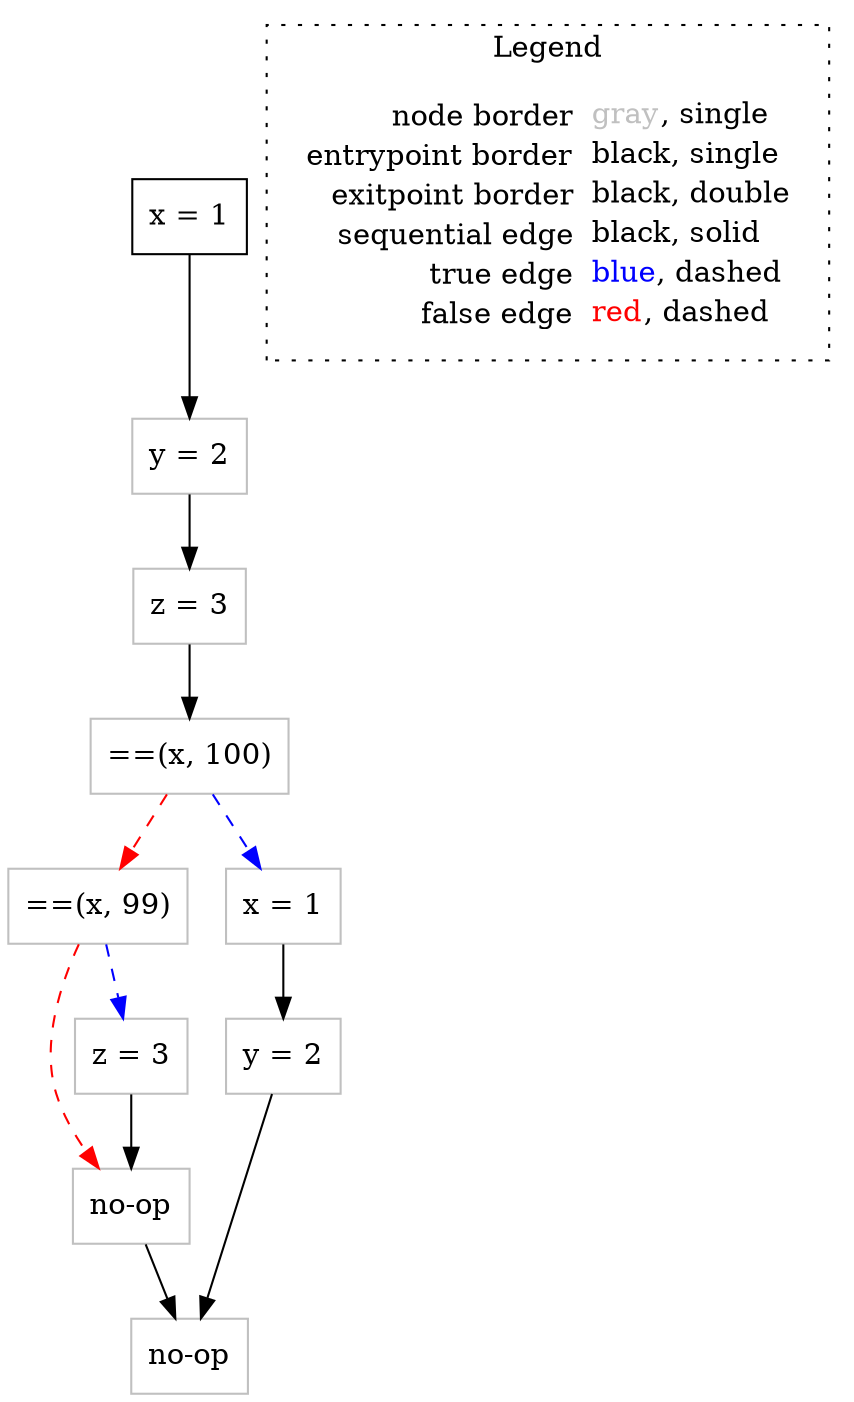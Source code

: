 digraph {
	"node0" [shape="rect",color="black",label=<x = 1>];
	"node1" [shape="rect",color="gray",label=<==(x, 100)>];
	"node2" [shape="rect",color="gray",label=<==(x, 99)>];
	"node3" [shape="rect",color="gray",label=<x = 1>];
	"node4" [shape="rect",color="gray",label=<y = 2>];
	"node5" [shape="rect",color="gray",label=<y = 2>];
	"node6" [shape="rect",color="gray",label=<z = 3>];
	"node7" [shape="rect",color="gray",label=<no-op>];
	"node8" [shape="rect",color="gray",label=<no-op>];
	"node9" [shape="rect",color="gray",label=<z = 3>];
	"node1" -> "node2" [color="red",style="dashed"];
	"node1" -> "node3" [color="blue",style="dashed"];
	"node2" -> "node9" [color="blue",style="dashed"];
	"node2" -> "node8" [color="red",style="dashed"];
	"node3" -> "node4" [color="black"];
	"node4" -> "node7" [color="black"];
	"node5" -> "node6" [color="black"];
	"node6" -> "node1" [color="black"];
	"node8" -> "node7" [color="black"];
	"node9" -> "node8" [color="black"];
	"node0" -> "node5" [color="black"];
subgraph cluster_legend {
	label="Legend";
	style=dotted;
	node [shape=plaintext];
	"legend" [label=<<table border="0" cellpadding="2" cellspacing="0" cellborder="0"><tr><td align="right">node border&nbsp;</td><td align="left"><font color="gray">gray</font>, single</td></tr><tr><td align="right">entrypoint border&nbsp;</td><td align="left"><font color="black">black</font>, single</td></tr><tr><td align="right">exitpoint border&nbsp;</td><td align="left"><font color="black">black</font>, double</td></tr><tr><td align="right">sequential edge&nbsp;</td><td align="left"><font color="black">black</font>, solid</td></tr><tr><td align="right">true edge&nbsp;</td><td align="left"><font color="blue">blue</font>, dashed</td></tr><tr><td align="right">false edge&nbsp;</td><td align="left"><font color="red">red</font>, dashed</td></tr></table>>];
}

}
